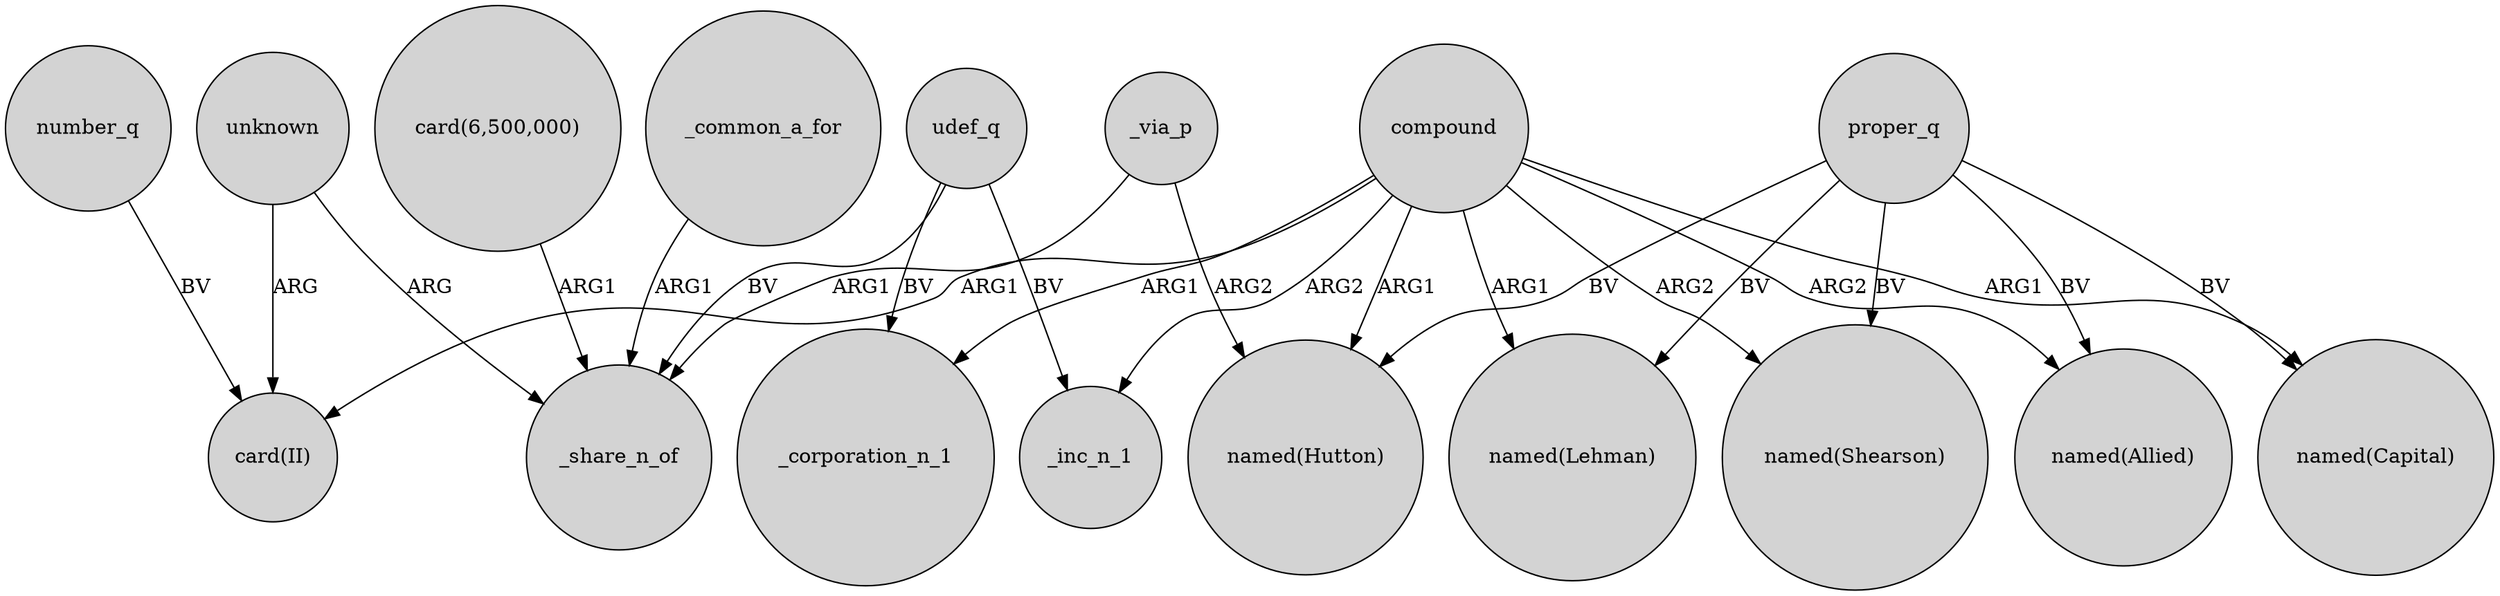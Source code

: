 digraph {
	node [shape=circle style=filled]
	compound -> "card(II)" [label=ARG1]
	udef_q -> _inc_n_1 [label=BV]
	proper_q -> "named(Capital)" [label=BV]
	proper_q -> "named(Shearson)" [label=BV]
	unknown -> "card(II)" [label=ARG]
	proper_q -> "named(Lehman)" [label=BV]
	proper_q -> "named(Hutton)" [label=BV]
	udef_q -> _corporation_n_1 [label=BV]
	"card(6,500,000)" -> _share_n_of [label=ARG1]
	compound -> "named(Allied)" [label=ARG2]
	compound -> _corporation_n_1 [label=ARG1]
	_via_p -> "named(Hutton)" [label=ARG2]
	proper_q -> "named(Allied)" [label=BV]
	_common_a_for -> _share_n_of [label=ARG1]
	number_q -> "card(II)" [label=BV]
	udef_q -> _share_n_of [label=BV]
	unknown -> _share_n_of [label=ARG]
	compound -> "named(Shearson)" [label=ARG2]
	compound -> "named(Lehman)" [label=ARG1]
	_via_p -> _share_n_of [label=ARG1]
	compound -> _inc_n_1 [label=ARG2]
	compound -> "named(Hutton)" [label=ARG1]
	compound -> "named(Capital)" [label=ARG1]
}
